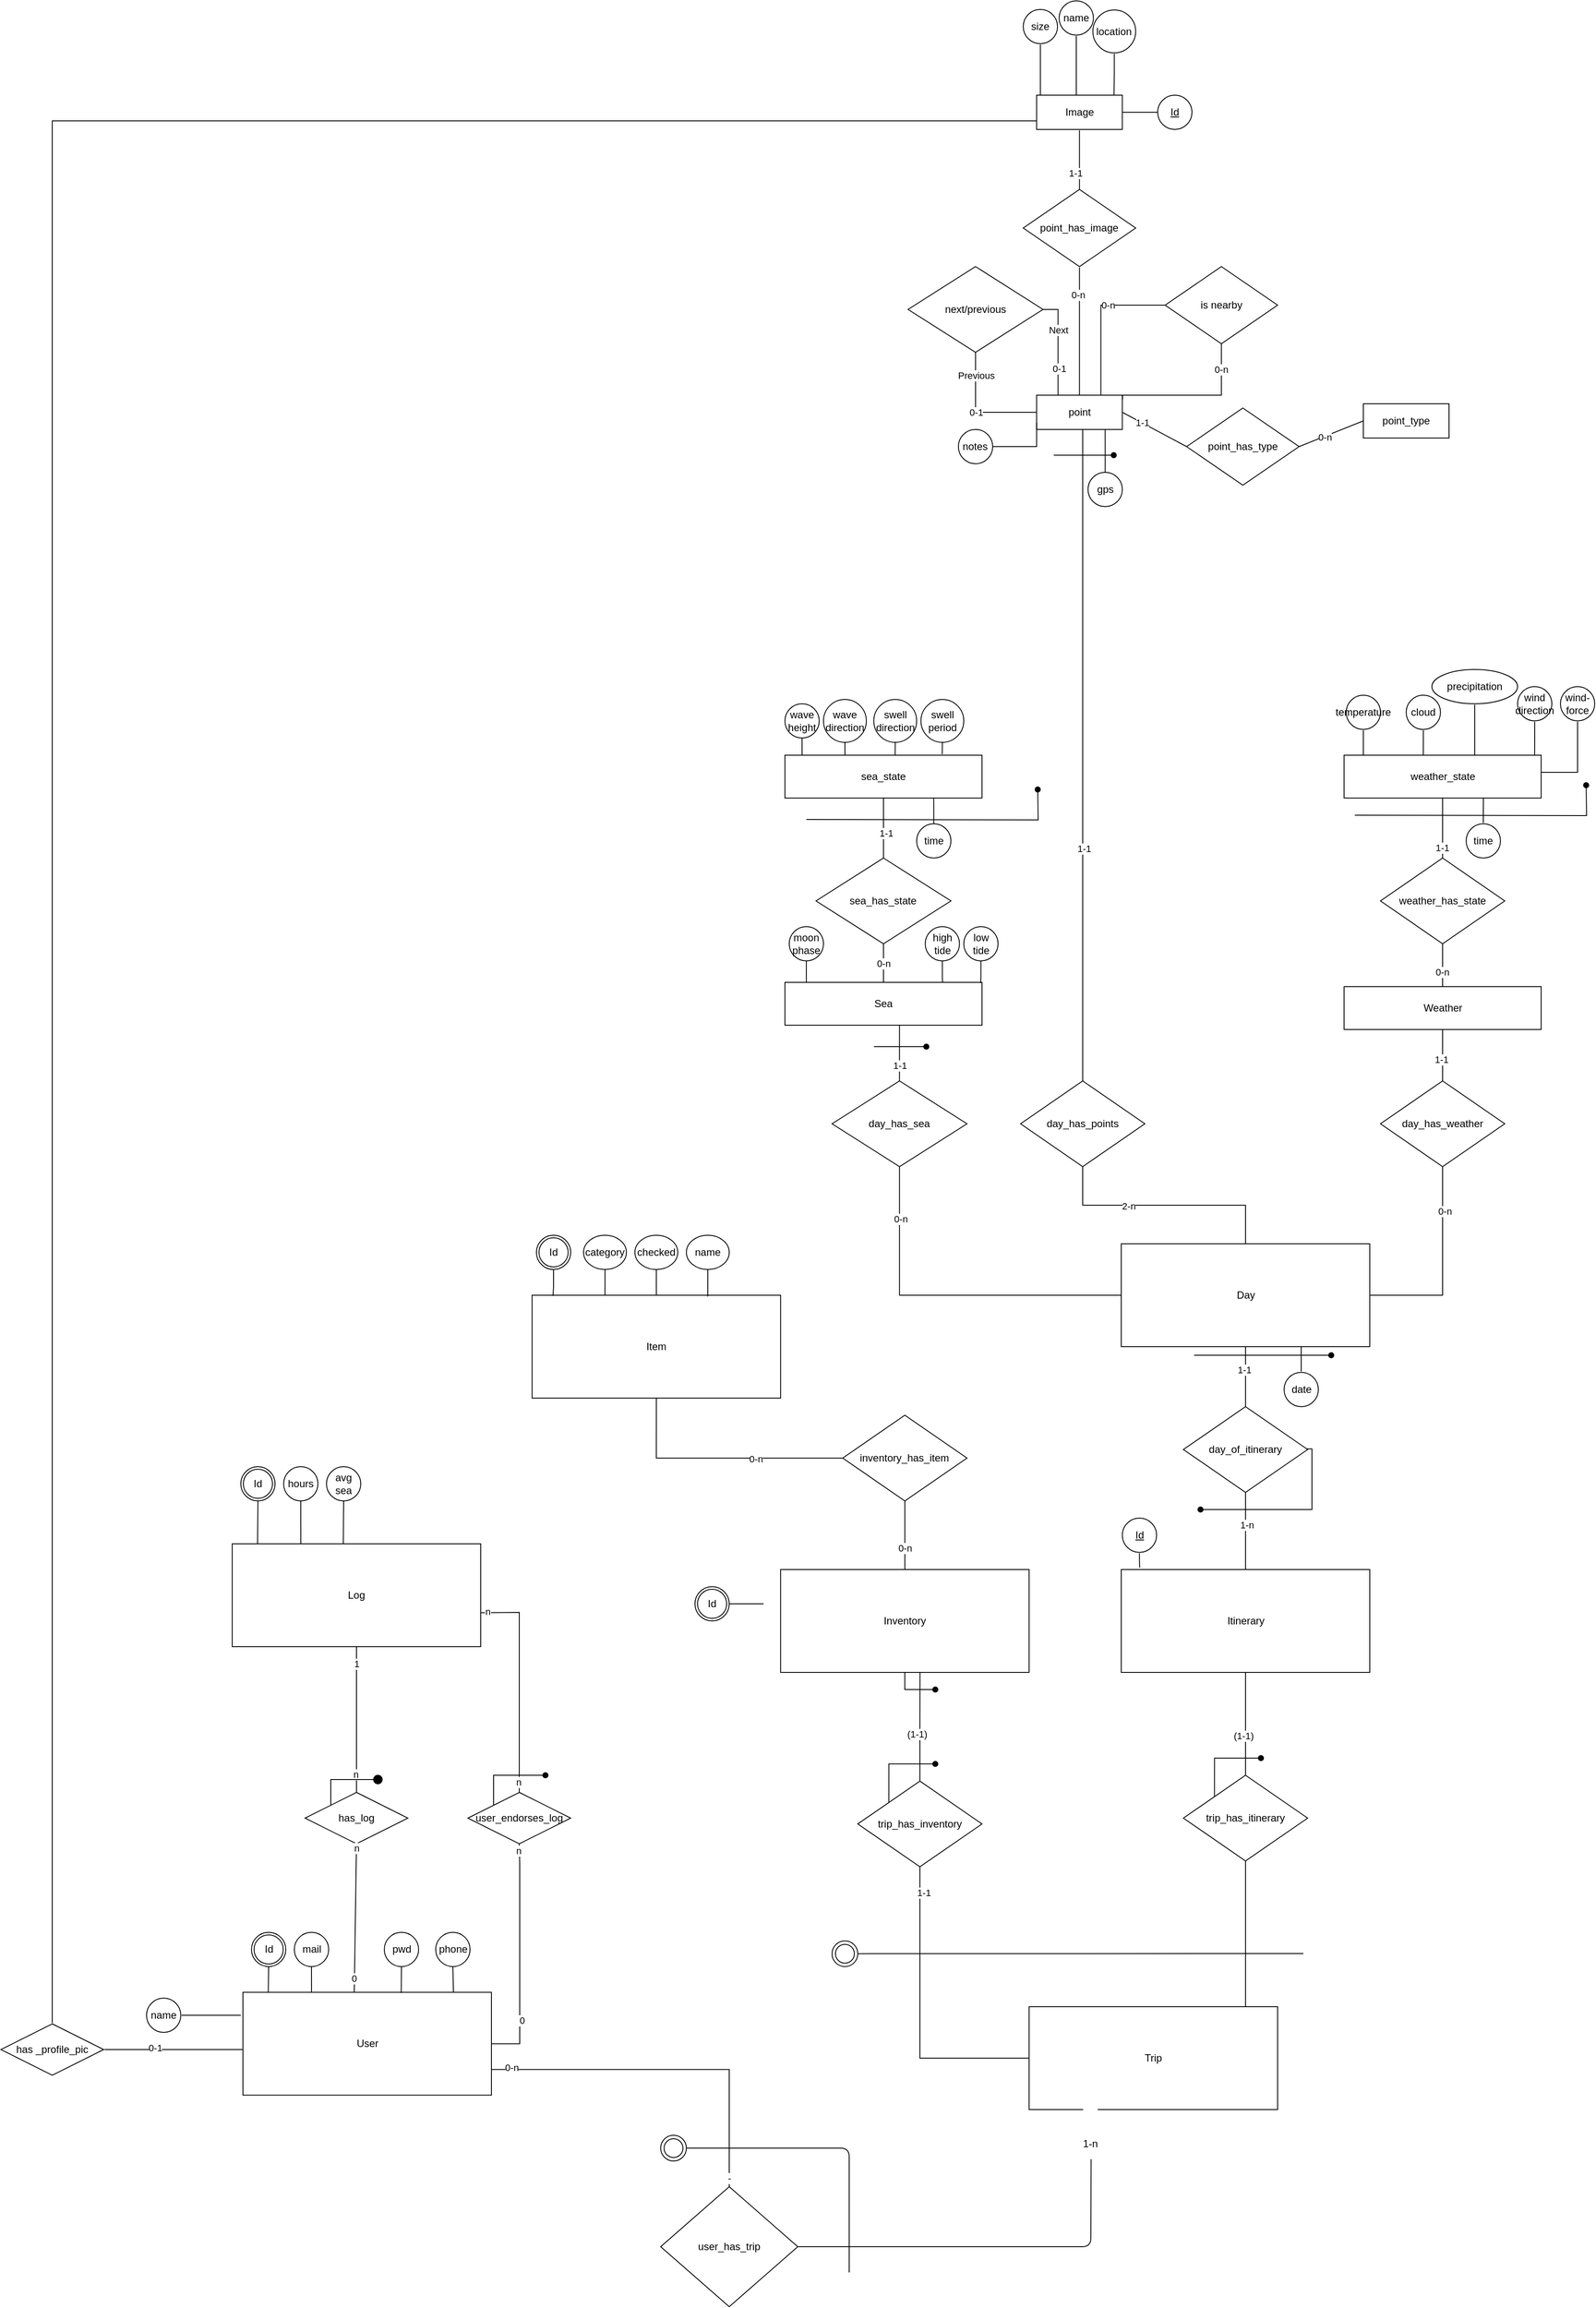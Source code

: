 <mxfile>
    <diagram id="4FCNb8YeMRKc-BQFER56" name="Page-1">
        <mxGraphModel dx="1917" dy="3840" grid="1" gridSize="10" guides="1" tooltips="1" connect="1" arrows="1" fold="1" page="1" pageScale="1" pageWidth="850" pageHeight="1100" math="0" shadow="0">
            <root>
                <mxCell id="0"/>
                <mxCell id="1" parent="0"/>
                <mxCell id="IPaBNMBHqaToawMMxi63-1" value="User" style="rounded=0;whiteSpace=wrap;html=1;" parent="1" vertex="1">
                    <mxGeometry x="42.5" y="-276.81" width="290" height="120" as="geometry"/>
                </mxCell>
                <mxCell id="IPaBNMBHqaToawMMxi63-6" value="Id" style="ellipse;shape=doubleEllipse;margin=3;whiteSpace=wrap;html=1;align=center;" parent="1" vertex="1">
                    <mxGeometry x="52.5" y="-346.81" width="40" height="40" as="geometry"/>
                </mxCell>
                <mxCell id="IPaBNMBHqaToawMMxi63-7" value="mail" style="ellipse;whiteSpace=wrap;html=1;align=center;" parent="1" vertex="1">
                    <mxGeometry x="102.5" y="-346.81" width="40" height="40" as="geometry"/>
                </mxCell>
                <mxCell id="IPaBNMBHqaToawMMxi63-8" value="phone" style="ellipse;whiteSpace=wrap;html=1;align=center;" parent="1" vertex="1">
                    <mxGeometry x="267.5" y="-346.81" width="40" height="40" as="geometry"/>
                </mxCell>
                <mxCell id="IPaBNMBHqaToawMMxi63-9" value="pwd" style="ellipse;whiteSpace=wrap;html=1;align=center;" parent="1" vertex="1">
                    <mxGeometry x="207.5" y="-346.81" width="40" height="40" as="geometry"/>
                </mxCell>
                <mxCell id="IPaBNMBHqaToawMMxi63-10" value="" style="endArrow=none;html=1;rounded=0;entryX=0.5;entryY=1;entryDx=0;entryDy=0;exitX=0.102;exitY=0.002;exitDx=0;exitDy=0;exitPerimeter=0;" parent="1" source="IPaBNMBHqaToawMMxi63-1" target="IPaBNMBHqaToawMMxi63-6" edge="1">
                    <mxGeometry relative="1" as="geometry">
                        <mxPoint x="22.5" y="-256.81" as="sourcePoint"/>
                        <mxPoint x="182.5" y="-256.81" as="targetPoint"/>
                    </mxGeometry>
                </mxCell>
                <mxCell id="IPaBNMBHqaToawMMxi63-11" value="" style="endArrow=none;html=1;rounded=0;entryX=0.5;entryY=1;entryDx=0;entryDy=0;exitX=0.276;exitY=0;exitDx=0;exitDy=0;exitPerimeter=0;" parent="1" source="IPaBNMBHqaToawMMxi63-1" target="IPaBNMBHqaToawMMxi63-7" edge="1">
                    <mxGeometry relative="1" as="geometry">
                        <mxPoint x="122.5" y="-296.81" as="sourcePoint"/>
                        <mxPoint x="122.71" y="-347.05" as="targetPoint"/>
                    </mxGeometry>
                </mxCell>
                <mxCell id="IPaBNMBHqaToawMMxi63-12" value="" style="endArrow=none;html=1;rounded=0;entryX=0.5;entryY=1;entryDx=0;entryDy=0;exitX=0.847;exitY=0;exitDx=0;exitDy=0;exitPerimeter=0;" parent="1" source="IPaBNMBHqaToawMMxi63-1" target="IPaBNMBHqaToawMMxi63-8" edge="1">
                    <mxGeometry relative="1" as="geometry">
                        <mxPoint x="172.46" y="-296.81" as="sourcePoint"/>
                        <mxPoint x="172.42" y="-346.81" as="targetPoint"/>
                    </mxGeometry>
                </mxCell>
                <mxCell id="IPaBNMBHqaToawMMxi63-14" value="" style="endArrow=none;html=1;rounded=0;entryX=0.5;entryY=1;entryDx=0;entryDy=0;exitX=0.637;exitY=0.007;exitDx=0;exitDy=0;exitPerimeter=0;" parent="1" source="IPaBNMBHqaToawMMxi63-1" target="IPaBNMBHqaToawMMxi63-9" edge="1">
                    <mxGeometry relative="1" as="geometry">
                        <mxPoint x="222.5" y="-296.81" as="sourcePoint"/>
                        <mxPoint x="222.69" y="-346.81" as="targetPoint"/>
                    </mxGeometry>
                </mxCell>
                <mxCell id="IPaBNMBHqaToawMMxi63-16" value="Log" style="rounded=0;whiteSpace=wrap;html=1;" parent="1" vertex="1">
                    <mxGeometry x="30" y="-800" width="290" height="120" as="geometry"/>
                </mxCell>
                <mxCell id="IPaBNMBHqaToawMMxi63-17" value="Id" style="ellipse;shape=doubleEllipse;margin=3;whiteSpace=wrap;html=1;align=center;" parent="1" vertex="1">
                    <mxGeometry x="40" y="-890" width="40" height="40" as="geometry"/>
                </mxCell>
                <mxCell id="IPaBNMBHqaToawMMxi63-18" value="hours" style="ellipse;whiteSpace=wrap;html=1;align=center;" parent="1" vertex="1">
                    <mxGeometry x="90" y="-890" width="40" height="40" as="geometry"/>
                </mxCell>
                <mxCell id="IPaBNMBHqaToawMMxi63-19" value="avg sea" style="ellipse;whiteSpace=wrap;html=1;align=center;" parent="1" vertex="1">
                    <mxGeometry x="140" y="-890" width="40" height="40" as="geometry"/>
                </mxCell>
                <mxCell id="IPaBNMBHqaToawMMxi63-21" value="" style="endArrow=none;html=1;rounded=0;entryX=0.5;entryY=1;entryDx=0;entryDy=0;exitX=0.102;exitY=0.002;exitDx=0;exitDy=0;exitPerimeter=0;" parent="1" source="IPaBNMBHqaToawMMxi63-16" target="IPaBNMBHqaToawMMxi63-17" edge="1">
                    <mxGeometry relative="1" as="geometry">
                        <mxPoint x="10" y="-760" as="sourcePoint"/>
                        <mxPoint x="170" y="-760" as="targetPoint"/>
                    </mxGeometry>
                </mxCell>
                <mxCell id="IPaBNMBHqaToawMMxi63-22" value="" style="endArrow=none;html=1;rounded=0;entryX=0.5;entryY=1;entryDx=0;entryDy=0;exitX=0.276;exitY=0;exitDx=0;exitDy=0;exitPerimeter=0;" parent="1" source="IPaBNMBHqaToawMMxi63-16" target="IPaBNMBHqaToawMMxi63-18" edge="1">
                    <mxGeometry relative="1" as="geometry">
                        <mxPoint x="110" y="-800" as="sourcePoint"/>
                        <mxPoint x="110.21" y="-850.24" as="targetPoint"/>
                    </mxGeometry>
                </mxCell>
                <mxCell id="IPaBNMBHqaToawMMxi63-23" value="" style="endArrow=none;html=1;rounded=0;entryX=0.5;entryY=1;entryDx=0;entryDy=0;exitX=0.447;exitY=0.004;exitDx=0;exitDy=0;exitPerimeter=0;" parent="1" source="IPaBNMBHqaToawMMxi63-16" target="IPaBNMBHqaToawMMxi63-19" edge="1">
                    <mxGeometry relative="1" as="geometry">
                        <mxPoint x="159.96" y="-800" as="sourcePoint"/>
                        <mxPoint x="159.92" y="-850" as="targetPoint"/>
                    </mxGeometry>
                </mxCell>
                <mxCell id="IPaBNMBHqaToawMMxi63-25" value="has_log" style="shape=rhombus;perimeter=rhombusPerimeter;whiteSpace=wrap;html=1;align=center;" parent="1" vertex="1">
                    <mxGeometry x="115" y="-510" width="120" height="60" as="geometry"/>
                </mxCell>
                <mxCell id="IPaBNMBHqaToawMMxi63-26" value="" style="endArrow=none;html=1;rounded=0;entryX=0.5;entryY=1;entryDx=0;entryDy=0;exitX=0.448;exitY=0;exitDx=0;exitDy=0;exitPerimeter=0;" parent="1" source="IPaBNMBHqaToawMMxi63-1" target="IPaBNMBHqaToawMMxi63-25" edge="1">
                    <mxGeometry relative="1" as="geometry">
                        <mxPoint x="217.5" y="-586.81" as="sourcePoint"/>
                        <mxPoint x="377.5" y="-586.81" as="targetPoint"/>
                    </mxGeometry>
                </mxCell>
                <mxCell id="IPaBNMBHqaToawMMxi63-62" value="n" style="edgeLabel;html=1;align=center;verticalAlign=middle;resizable=0;points=[];fontColor=#000000;" parent="IPaBNMBHqaToawMMxi63-26" vertex="1" connectable="0">
                    <mxGeometry x="0.94" relative="1" as="geometry">
                        <mxPoint as="offset"/>
                    </mxGeometry>
                </mxCell>
                <mxCell id="IPaBNMBHqaToawMMxi63-63" value="0" style="edgeLabel;html=1;align=center;verticalAlign=middle;resizable=0;points=[];fontColor=#000000;" parent="IPaBNMBHqaToawMMxi63-26" vertex="1" connectable="0">
                    <mxGeometry x="-0.81" y="1" relative="1" as="geometry">
                        <mxPoint as="offset"/>
                    </mxGeometry>
                </mxCell>
                <mxCell id="IPaBNMBHqaToawMMxi63-29" value="" style="endArrow=none;html=1;rounded=0;" parent="1" source="IPaBNMBHqaToawMMxi63-25" target="IPaBNMBHqaToawMMxi63-16" edge="1">
                    <mxGeometry relative="1" as="geometry">
                        <mxPoint x="190.0" y="-360" as="sourcePoint"/>
                        <mxPoint x="190.08" y="-670" as="targetPoint"/>
                    </mxGeometry>
                </mxCell>
                <mxCell id="IPaBNMBHqaToawMMxi63-60" value="1" style="edgeLabel;html=1;align=center;verticalAlign=middle;resizable=0;points=[];fontColor=#000000;" parent="IPaBNMBHqaToawMMxi63-29" vertex="1" connectable="0">
                    <mxGeometry x="0.762" relative="1" as="geometry">
                        <mxPoint as="offset"/>
                    </mxGeometry>
                </mxCell>
                <mxCell id="IPaBNMBHqaToawMMxi63-61" value="n" style="edgeLabel;html=1;align=center;verticalAlign=middle;resizable=0;points=[];fontColor=#000000;" parent="IPaBNMBHqaToawMMxi63-29" vertex="1" connectable="0">
                    <mxGeometry x="-0.749" y="1" relative="1" as="geometry">
                        <mxPoint as="offset"/>
                    </mxGeometry>
                </mxCell>
                <mxCell id="IPaBNMBHqaToawMMxi63-32" value="" style="ellipse;whiteSpace=wrap;html=1;align=center;fontStyle=4;fillColor=#000000;" parent="1" vertex="1">
                    <mxGeometry x="195" y="-530" width="10" height="10" as="geometry"/>
                </mxCell>
                <mxCell id="IPaBNMBHqaToawMMxi63-36" value="" style="endArrow=none;html=1;rounded=0;fontColor=#000000;entryX=0;entryY=0.5;entryDx=0;entryDy=0;exitX=0;exitY=0;exitDx=0;exitDy=0;" parent="1" source="IPaBNMBHqaToawMMxi63-25" target="IPaBNMBHqaToawMMxi63-32" edge="1">
                    <mxGeometry relative="1" as="geometry">
                        <mxPoint x="135" y="-550" as="sourcePoint"/>
                        <mxPoint x="295" y="-550" as="targetPoint"/>
                        <Array as="points">
                            <mxPoint x="145" y="-525"/>
                        </Array>
                    </mxGeometry>
                </mxCell>
                <mxCell id="IPaBNMBHqaToawMMxi63-69" style="edgeStyle=orthogonalEdgeStyle;rounded=0;orthogonalLoop=1;jettySize=auto;html=1;exitX=0;exitY=0;exitDx=0;exitDy=0;fontColor=#000000;endArrow=oval;endFill=1;" parent="1" source="IPaBNMBHqaToawMMxi63-37" edge="1">
                    <mxGeometry relative="1" as="geometry">
                        <mxPoint x="395" y="-530" as="targetPoint"/>
                    </mxGeometry>
                </mxCell>
                <mxCell id="IPaBNMBHqaToawMMxi63-37" value="user_endorses_log" style="shape=rhombus;perimeter=rhombusPerimeter;whiteSpace=wrap;html=1;align=center;" parent="1" vertex="1">
                    <mxGeometry x="305" y="-510" width="120" height="60" as="geometry"/>
                </mxCell>
                <mxCell id="IPaBNMBHqaToawMMxi63-38" value="" style="endArrow=none;html=1;rounded=0;entryX=1.001;entryY=0.67;entryDx=0;entryDy=0;entryPerimeter=0;exitX=0.5;exitY=0;exitDx=0;exitDy=0;" parent="1" source="IPaBNMBHqaToawMMxi63-37" target="IPaBNMBHqaToawMMxi63-16" edge="1">
                    <mxGeometry relative="1" as="geometry">
                        <mxPoint x="185" y="-500" as="sourcePoint"/>
                        <mxPoint x="185" y="-670" as="targetPoint"/>
                        <Array as="points">
                            <mxPoint x="365" y="-720"/>
                        </Array>
                    </mxGeometry>
                </mxCell>
                <mxCell id="IPaBNMBHqaToawMMxi63-58" value="n" style="edgeLabel;html=1;align=center;verticalAlign=middle;resizable=0;points=[];fontColor=#000000;" parent="IPaBNMBHqaToawMMxi63-38" vertex="1" connectable="0">
                    <mxGeometry x="-0.907" y="1" relative="1" as="geometry">
                        <mxPoint as="offset"/>
                    </mxGeometry>
                </mxCell>
                <mxCell id="IPaBNMBHqaToawMMxi63-59" value="n" style="edgeLabel;html=1;align=center;verticalAlign=middle;resizable=0;points=[];fontColor=#000000;" parent="IPaBNMBHqaToawMMxi63-38" vertex="1" connectable="0">
                    <mxGeometry x="0.944" y="-2" relative="1" as="geometry">
                        <mxPoint as="offset"/>
                    </mxGeometry>
                </mxCell>
                <mxCell id="IPaBNMBHqaToawMMxi63-41" value="" style="endArrow=none;html=1;rounded=0;entryX=0.5;entryY=1;entryDx=0;entryDy=0;exitX=1;exitY=0.5;exitDx=0;exitDy=0;" parent="1" source="IPaBNMBHqaToawMMxi63-1" target="IPaBNMBHqaToawMMxi63-37" edge="1">
                    <mxGeometry relative="1" as="geometry">
                        <mxPoint x="392.21" y="-356.81" as="sourcePoint"/>
                        <mxPoint x="347.5" y="-566.41" as="targetPoint"/>
                        <Array as="points">
                            <mxPoint x="365.5" y="-216.81"/>
                            <mxPoint x="365.5" y="-426.81"/>
                        </Array>
                    </mxGeometry>
                </mxCell>
                <mxCell id="IPaBNMBHqaToawMMxi63-49" value="" style="resizable=0;html=1;align=right;verticalAlign=bottom;" parent="IPaBNMBHqaToawMMxi63-41" connectable="0" vertex="1">
                    <mxGeometry x="1" relative="1" as="geometry">
                        <mxPoint x="-10" y="360" as="offset"/>
                    </mxGeometry>
                </mxCell>
                <mxCell id="IPaBNMBHqaToawMMxi63-57" value="n" style="edgeLabel;html=1;align=center;verticalAlign=middle;resizable=0;points=[];fontColor=#000000;" parent="IPaBNMBHqaToawMMxi63-41" vertex="1" connectable="0">
                    <mxGeometry x="0.938" y="1" relative="1" as="geometry">
                        <mxPoint as="offset"/>
                    </mxGeometry>
                </mxCell>
                <mxCell id="IPaBNMBHqaToawMMxi63-64" value="0" style="edgeLabel;html=1;align=center;verticalAlign=middle;resizable=0;points=[];fontColor=#000000;" parent="IPaBNMBHqaToawMMxi63-41" vertex="1" connectable="0">
                    <mxGeometry x="-0.551" y="-2" relative="1" as="geometry">
                        <mxPoint as="offset"/>
                    </mxGeometry>
                </mxCell>
                <mxCell id="IPaBNMBHqaToawMMxi63-67" value="Trip" style="rounded=0;whiteSpace=wrap;html=1;" parent="1" vertex="1">
                    <mxGeometry x="959.94" y="-260" width="290" height="120" as="geometry"/>
                </mxCell>
                <mxCell id="CpeaB846haHFIQsKbPVB-20" style="edgeStyle=orthogonalEdgeStyle;rounded=0;orthogonalLoop=1;jettySize=auto;html=1;endArrow=oval;endFill=1;" parent="1" source="IPaBNMBHqaToawMMxi63-76" edge="1">
                    <mxGeometry relative="1" as="geometry">
                        <mxPoint x="850" y="-630" as="targetPoint"/>
                    </mxGeometry>
                </mxCell>
                <mxCell id="IPaBNMBHqaToawMMxi63-76" value="Inventory" style="rounded=0;whiteSpace=wrap;html=1;" parent="1" vertex="1">
                    <mxGeometry x="669.94" y="-770" width="290" height="120" as="geometry"/>
                </mxCell>
                <mxCell id="IPaBNMBHqaToawMMxi63-78" value="Itinerary" style="rounded=0;whiteSpace=wrap;html=1;" parent="1" vertex="1">
                    <mxGeometry x="1067.5" y="-770" width="290" height="120" as="geometry"/>
                </mxCell>
                <mxCell id="IPaBNMBHqaToawMMxi63-84" style="edgeStyle=orthogonalEdgeStyle;rounded=0;orthogonalLoop=1;jettySize=auto;html=1;entryX=0;entryY=0.5;entryDx=0;entryDy=0;fontColor=#000000;endArrow=none;endFill=0;exitX=0.5;exitY=1;exitDx=0;exitDy=0;" parent="1" source="IPaBNMBHqaToawMMxi63-79" target="IPaBNMBHqaToawMMxi63-67" edge="1">
                    <mxGeometry relative="1" as="geometry"/>
                </mxCell>
                <mxCell id="IPaBNMBHqaToawMMxi63-120" value="1-1" style="edgeLabel;html=1;align=center;verticalAlign=middle;resizable=0;points=[];fontColor=#000000;" parent="IPaBNMBHqaToawMMxi63-84" vertex="1" connectable="0">
                    <mxGeometry x="-0.828" y="4" relative="1" as="geometry">
                        <mxPoint as="offset"/>
                    </mxGeometry>
                </mxCell>
                <mxCell id="IPaBNMBHqaToawMMxi63-85" style="edgeStyle=orthogonalEdgeStyle;rounded=0;orthogonalLoop=1;jettySize=auto;html=1;entryX=0.561;entryY=1;entryDx=0;entryDy=0;entryPerimeter=0;fontColor=#000000;endArrow=none;endFill=0;" parent="1" source="IPaBNMBHqaToawMMxi63-79" target="IPaBNMBHqaToawMMxi63-76" edge="1">
                    <mxGeometry relative="1" as="geometry"/>
                </mxCell>
                <mxCell id="IPaBNMBHqaToawMMxi63-121" value="(1-1)" style="edgeLabel;html=1;align=center;verticalAlign=middle;resizable=0;points=[];fontColor=#000000;" parent="IPaBNMBHqaToawMMxi63-85" vertex="1" connectable="0">
                    <mxGeometry x="-0.122" y="4" relative="1" as="geometry">
                        <mxPoint as="offset"/>
                    </mxGeometry>
                </mxCell>
                <mxCell id="IPaBNMBHqaToawMMxi63-191" style="edgeStyle=orthogonalEdgeStyle;rounded=0;orthogonalLoop=1;jettySize=auto;html=1;exitX=0;exitY=0;exitDx=0;exitDy=0;fontColor=#000000;endArrow=oval;endFill=1;" parent="1" source="IPaBNMBHqaToawMMxi63-79" edge="1">
                    <mxGeometry relative="1" as="geometry">
                        <mxPoint x="850" y="-543" as="targetPoint"/>
                    </mxGeometry>
                </mxCell>
                <mxCell id="IPaBNMBHqaToawMMxi63-79" value="trip_has_inventory" style="shape=rhombus;perimeter=rhombusPerimeter;whiteSpace=wrap;html=1;align=center;" parent="1" vertex="1">
                    <mxGeometry x="760" y="-523.19" width="145" height="100" as="geometry"/>
                </mxCell>
                <mxCell id="IPaBNMBHqaToawMMxi63-82" style="edgeStyle=orthogonalEdgeStyle;rounded=0;orthogonalLoop=1;jettySize=auto;html=1;fontColor=#000000;endArrow=none;endFill=0;" parent="1" source="IPaBNMBHqaToawMMxi63-81" target="IPaBNMBHqaToawMMxi63-78" edge="1">
                    <mxGeometry relative="1" as="geometry"/>
                </mxCell>
                <mxCell id="IPaBNMBHqaToawMMxi63-122" value="(1-1)" style="edgeLabel;html=1;align=center;verticalAlign=middle;resizable=0;points=[];fontColor=#000000;" parent="IPaBNMBHqaToawMMxi63-82" vertex="1" connectable="0">
                    <mxGeometry x="-0.234" y="3" relative="1" as="geometry">
                        <mxPoint as="offset"/>
                    </mxGeometry>
                </mxCell>
                <mxCell id="IPaBNMBHqaToawMMxi63-83" style="edgeStyle=orthogonalEdgeStyle;rounded=0;orthogonalLoop=1;jettySize=auto;html=1;entryX=0.871;entryY=0;entryDx=0;entryDy=0;entryPerimeter=0;fontColor=#000000;endArrow=none;endFill=0;" parent="1" source="IPaBNMBHqaToawMMxi63-81" target="IPaBNMBHqaToawMMxi63-67" edge="1">
                    <mxGeometry relative="1" as="geometry"/>
                </mxCell>
                <mxCell id="IPaBNMBHqaToawMMxi63-192" style="edgeStyle=orthogonalEdgeStyle;rounded=0;orthogonalLoop=1;jettySize=auto;html=1;exitX=0;exitY=0;exitDx=0;exitDy=0;fontColor=#000000;endArrow=oval;endFill=1;" parent="1" source="IPaBNMBHqaToawMMxi63-81" edge="1">
                    <mxGeometry relative="1" as="geometry">
                        <mxPoint x="1230" y="-550" as="targetPoint"/>
                    </mxGeometry>
                </mxCell>
                <mxCell id="IPaBNMBHqaToawMMxi63-81" value="trip_has_itinerary" style="shape=rhombus;perimeter=rhombusPerimeter;whiteSpace=wrap;html=1;align=center;" parent="1" vertex="1">
                    <mxGeometry x="1140" y="-530" width="145" height="100" as="geometry"/>
                </mxCell>
                <mxCell id="IPaBNMBHqaToawMMxi63-96" style="edgeStyle=orthogonalEdgeStyle;rounded=0;orthogonalLoop=1;jettySize=auto;html=1;fontColor=#000000;endArrow=none;endFill=0;entryX=1;entryY=0.75;entryDx=0;entryDy=0;exitX=0.5;exitY=0;exitDx=0;exitDy=0;" parent="1" source="IPaBNMBHqaToawMMxi63-93" target="IPaBNMBHqaToawMMxi63-1" edge="1">
                    <mxGeometry relative="1" as="geometry">
                        <mxPoint x="980" y="772.317" as="targetPoint"/>
                        <Array as="points">
                            <mxPoint x="610" y="-187"/>
                        </Array>
                    </mxGeometry>
                </mxCell>
                <mxCell id="IPaBNMBHqaToawMMxi63-104" value="0-n" style="edgeLabel;html=1;align=center;verticalAlign=middle;resizable=0;points=[];fontColor=#000000;" parent="IPaBNMBHqaToawMMxi63-96" vertex="1" connectable="0">
                    <mxGeometry x="0.887" y="-1" relative="1" as="geometry">
                        <mxPoint y="-1" as="offset"/>
                    </mxGeometry>
                </mxCell>
                <mxCell id="IPaBNMBHqaToawMMxi63-114" value="-" style="edgeLabel;html=1;align=center;verticalAlign=middle;resizable=0;points=[];fontColor=#000000;" parent="IPaBNMBHqaToawMMxi63-96" vertex="1" connectable="0">
                    <mxGeometry x="-0.949" relative="1" as="geometry">
                        <mxPoint as="offset"/>
                    </mxGeometry>
                </mxCell>
                <mxCell id="IPaBNMBHqaToawMMxi63-93" value="user_has_trip" style="shape=rhombus;perimeter=rhombusPerimeter;whiteSpace=wrap;html=1;align=center;" parent="1" vertex="1">
                    <mxGeometry x="530" y="-50" width="160" height="140" as="geometry"/>
                </mxCell>
                <mxCell id="IPaBNMBHqaToawMMxi63-134" style="edgeStyle=orthogonalEdgeStyle;rounded=0;orthogonalLoop=1;jettySize=auto;html=1;fontColor=#000000;endArrow=none;endFill=0;" parent="1" source="IPaBNMBHqaToawMMxi63-133" target="IPaBNMBHqaToawMMxi63-78" edge="1">
                    <mxGeometry relative="1" as="geometry"/>
                </mxCell>
                <mxCell id="IPaBNMBHqaToawMMxi63-136" value="1-n" style="edgeLabel;html=1;align=center;verticalAlign=middle;resizable=0;points=[];fontColor=#000000;" parent="IPaBNMBHqaToawMMxi63-134" vertex="1" connectable="0">
                    <mxGeometry x="-0.172" y="1" relative="1" as="geometry">
                        <mxPoint as="offset"/>
                    </mxGeometry>
                </mxCell>
                <mxCell id="IPaBNMBHqaToawMMxi63-140" style="edgeStyle=orthogonalEdgeStyle;rounded=0;orthogonalLoop=1;jettySize=auto;html=1;fontColor=#000000;endArrow=oval;endFill=1;exitX=0.98;exitY=0.493;exitDx=0;exitDy=0;exitPerimeter=0;" parent="1" source="IPaBNMBHqaToawMMxi63-133" edge="1">
                    <mxGeometry relative="1" as="geometry">
                        <mxPoint x="1160" y="-840" as="targetPoint"/>
                        <Array as="points">
                            <mxPoint x="1290" y="-911"/>
                            <mxPoint x="1290" y="-840"/>
                        </Array>
                    </mxGeometry>
                </mxCell>
                <mxCell id="IPaBNMBHqaToawMMxi63-133" value="day_of_itinerary" style="shape=rhombus;perimeter=rhombusPerimeter;whiteSpace=wrap;html=1;align=center;" parent="1" vertex="1">
                    <mxGeometry x="1140" y="-960" width="145" height="100" as="geometry"/>
                </mxCell>
                <mxCell id="IPaBNMBHqaToawMMxi63-138" style="edgeStyle=orthogonalEdgeStyle;rounded=0;orthogonalLoop=1;jettySize=auto;html=1;entryX=0.5;entryY=0;entryDx=0;entryDy=0;fontColor=#000000;endArrow=none;endFill=0;" parent="1" source="IPaBNMBHqaToawMMxi63-137" target="IPaBNMBHqaToawMMxi63-133" edge="1">
                    <mxGeometry relative="1" as="geometry"/>
                </mxCell>
                <mxCell id="IPaBNMBHqaToawMMxi63-139" value="1-1" style="edgeLabel;html=1;align=center;verticalAlign=middle;resizable=0;points=[];fontColor=#000000;" parent="IPaBNMBHqaToawMMxi63-138" vertex="1" connectable="0">
                    <mxGeometry x="-0.237" y="-2" relative="1" as="geometry">
                        <mxPoint as="offset"/>
                    </mxGeometry>
                </mxCell>
                <mxCell id="IPaBNMBHqaToawMMxi63-137" value="Day" style="rounded=0;whiteSpace=wrap;html=1;" parent="1" vertex="1">
                    <mxGeometry x="1067.5" y="-1150" width="290" height="120" as="geometry"/>
                </mxCell>
                <mxCell id="IPaBNMBHqaToawMMxi63-145" style="edgeStyle=orthogonalEdgeStyle;rounded=0;orthogonalLoop=1;jettySize=auto;html=1;fontColor=#000000;endArrow=none;endFill=0;" parent="1" source="IPaBNMBHqaToawMMxi63-141" target="IPaBNMBHqaToawMMxi63-137" edge="1">
                    <mxGeometry relative="1" as="geometry">
                        <Array as="points">
                            <mxPoint x="1443" y="-1090"/>
                        </Array>
                    </mxGeometry>
                </mxCell>
                <mxCell id="CpeaB846haHFIQsKbPVB-128" value="0-n" style="edgeLabel;html=1;align=center;verticalAlign=middle;resizable=0;points=[];" parent="IPaBNMBHqaToawMMxi63-145" vertex="1" connectable="0">
                    <mxGeometry x="-0.562" y="2" relative="1" as="geometry">
                        <mxPoint as="offset"/>
                    </mxGeometry>
                </mxCell>
                <mxCell id="IPaBNMBHqaToawMMxi63-195" style="edgeStyle=orthogonalEdgeStyle;rounded=0;orthogonalLoop=1;jettySize=auto;html=1;fontColor=#000000;endArrow=none;endFill=0;" parent="1" source="IPaBNMBHqaToawMMxi63-141" target="IPaBNMBHqaToawMMxi63-162" edge="1">
                    <mxGeometry relative="1" as="geometry"/>
                </mxCell>
                <mxCell id="CpeaB846haHFIQsKbPVB-129" value="1-1" style="edgeLabel;html=1;align=center;verticalAlign=middle;resizable=0;points=[];" parent="IPaBNMBHqaToawMMxi63-195" vertex="1" connectable="0">
                    <mxGeometry x="-0.169" y="2" relative="1" as="geometry">
                        <mxPoint as="offset"/>
                    </mxGeometry>
                </mxCell>
                <mxCell id="IPaBNMBHqaToawMMxi63-141" value="day_has_weather" style="shape=rhombus;perimeter=rhombusPerimeter;whiteSpace=wrap;html=1;align=center;" parent="1" vertex="1">
                    <mxGeometry x="1370" y="-1340" width="145" height="100" as="geometry"/>
                </mxCell>
                <mxCell id="IPaBNMBHqaToawMMxi63-148" style="edgeStyle=orthogonalEdgeStyle;rounded=0;orthogonalLoop=1;jettySize=auto;html=1;entryX=0;entryY=0.5;entryDx=0;entryDy=0;fontColor=#000000;endArrow=none;endFill=0;" parent="1" source="IPaBNMBHqaToawMMxi63-143" target="IPaBNMBHqaToawMMxi63-137" edge="1">
                    <mxGeometry relative="1" as="geometry">
                        <Array as="points">
                            <mxPoint x="809" y="-1090"/>
                        </Array>
                    </mxGeometry>
                </mxCell>
                <mxCell id="CpeaB846haHFIQsKbPVB-52" value="0-n" style="edgeLabel;html=1;align=center;verticalAlign=middle;resizable=0;points=[];" parent="IPaBNMBHqaToawMMxi63-148" vertex="1" connectable="0">
                    <mxGeometry x="-0.705" y="1" relative="1" as="geometry">
                        <mxPoint as="offset"/>
                    </mxGeometry>
                </mxCell>
                <mxCell id="IPaBNMBHqaToawMMxi63-186" style="edgeStyle=orthogonalEdgeStyle;rounded=0;orthogonalLoop=1;jettySize=auto;html=1;entryX=0.55;entryY=1;entryDx=0;entryDy=0;fontColor=#000000;endArrow=none;endFill=0;entryPerimeter=0;" parent="1" edge="1">
                    <mxGeometry relative="1" as="geometry">
                        <mxPoint x="801.5" y="-1405" as="targetPoint"/>
                        <Array as="points">
                            <mxPoint x="809" y="-1405"/>
                        </Array>
                        <mxPoint x="808.686" y="-1339.978" as="sourcePoint"/>
                    </mxGeometry>
                </mxCell>
                <mxCell id="CpeaB846haHFIQsKbPVB-50" value="1-1" style="edgeLabel;html=1;align=center;verticalAlign=middle;resizable=0;points=[];" parent="IPaBNMBHqaToawMMxi63-186" vertex="1" connectable="0">
                    <mxGeometry x="-0.491" relative="1" as="geometry">
                        <mxPoint as="offset"/>
                    </mxGeometry>
                </mxCell>
                <mxCell id="IPaBNMBHqaToawMMxi63-143" value="day_has_sea" style="shape=rhombus;perimeter=rhombusPerimeter;whiteSpace=wrap;html=1;align=center;" parent="1" vertex="1">
                    <mxGeometry x="730" y="-1340" width="157.44" height="100" as="geometry"/>
                </mxCell>
                <mxCell id="IPaBNMBHqaToawMMxi63-147" style="edgeStyle=orthogonalEdgeStyle;rounded=0;orthogonalLoop=1;jettySize=auto;html=1;fontColor=#000000;endArrow=none;endFill=0;" parent="1" source="IPaBNMBHqaToawMMxi63-144" target="IPaBNMBHqaToawMMxi63-137" edge="1">
                    <mxGeometry relative="1" as="geometry"/>
                </mxCell>
                <mxCell id="CpeaB846haHFIQsKbPVB-53" value="2-n" style="edgeLabel;html=1;align=center;verticalAlign=middle;resizable=0;points=[];" parent="IPaBNMBHqaToawMMxi63-147" vertex="1" connectable="0">
                    <mxGeometry x="-0.296" y="-1" relative="1" as="geometry">
                        <mxPoint as="offset"/>
                    </mxGeometry>
                </mxCell>
                <mxCell id="IPaBNMBHqaToawMMxi63-188" style="edgeStyle=orthogonalEdgeStyle;rounded=0;orthogonalLoop=1;jettySize=auto;html=1;entryX=0.538;entryY=1;entryDx=0;entryDy=0;entryPerimeter=0;fontColor=#000000;endArrow=none;endFill=0;" parent="1" source="IPaBNMBHqaToawMMxi63-144" target="IPaBNMBHqaToawMMxi63-156" edge="1">
                    <mxGeometry relative="1" as="geometry"/>
                </mxCell>
                <mxCell id="CpeaB846haHFIQsKbPVB-54" value="1-1" style="edgeLabel;html=1;align=center;verticalAlign=middle;resizable=0;points=[];" parent="IPaBNMBHqaToawMMxi63-188" vertex="1" connectable="0">
                    <mxGeometry x="-0.285" y="-1" relative="1" as="geometry">
                        <mxPoint as="offset"/>
                    </mxGeometry>
                </mxCell>
                <mxCell id="IPaBNMBHqaToawMMxi63-144" value="day_has_points" style="shape=rhombus;perimeter=rhombusPerimeter;whiteSpace=wrap;html=1;align=center;" parent="1" vertex="1">
                    <mxGeometry x="950" y="-1340" width="145" height="100" as="geometry"/>
                </mxCell>
                <mxCell id="IPaBNMBHqaToawMMxi63-156" value="point" style="rounded=0;whiteSpace=wrap;html=1;" parent="1" vertex="1">
                    <mxGeometry x="968.72" y="-2140" width="100" height="40" as="geometry"/>
                </mxCell>
                <mxCell id="IPaBNMBHqaToawMMxi63-198" style="edgeStyle=orthogonalEdgeStyle;rounded=0;orthogonalLoop=1;jettySize=auto;html=1;entryX=0.5;entryY=1;entryDx=0;entryDy=0;fontColor=#000000;endArrow=none;endFill=0;" parent="1" source="IPaBNMBHqaToawMMxi63-162" target="IPaBNMBHqaToawMMxi63-197" edge="1">
                    <mxGeometry relative="1" as="geometry">
                        <Array as="points">
                            <mxPoint x="1443" y="-1450"/>
                            <mxPoint x="1443" y="-1450"/>
                        </Array>
                    </mxGeometry>
                </mxCell>
                <mxCell id="CpeaB846haHFIQsKbPVB-130" value="0-n" style="edgeLabel;html=1;align=center;verticalAlign=middle;resizable=0;points=[];" parent="IPaBNMBHqaToawMMxi63-198" vertex="1" connectable="0">
                    <mxGeometry x="-0.295" y="1" relative="1" as="geometry">
                        <mxPoint as="offset"/>
                    </mxGeometry>
                </mxCell>
                <mxCell id="IPaBNMBHqaToawMMxi63-162" value="Weather" style="rounded=0;whiteSpace=wrap;html=1;" parent="1" vertex="1">
                    <mxGeometry x="1327.5" y="-1450" width="230" height="50" as="geometry"/>
                </mxCell>
                <mxCell id="IPaBNMBHqaToawMMxi63-199" value="0-n" style="edgeStyle=orthogonalEdgeStyle;rounded=0;orthogonalLoop=1;jettySize=auto;html=1;entryX=0.5;entryY=1;entryDx=0;entryDy=0;fontColor=#000000;endArrow=none;endFill=0;" parent="1" source="IPaBNMBHqaToawMMxi63-163" target="IPaBNMBHqaToawMMxi63-196" edge="1">
                    <mxGeometry relative="1" as="geometry"/>
                </mxCell>
                <mxCell id="IPaBNMBHqaToawMMxi63-163" value="Sea" style="rounded=0;whiteSpace=wrap;html=1;" parent="1" vertex="1">
                    <mxGeometry x="675" y="-1455" width="230" height="50" as="geometry"/>
                </mxCell>
                <mxCell id="IPaBNMBHqaToawMMxi63-203" style="edgeStyle=orthogonalEdgeStyle;rounded=0;orthogonalLoop=1;jettySize=auto;html=1;fontColor=#000000;endArrow=none;endFill=0;" parent="1" source="IPaBNMBHqaToawMMxi63-196" target="IPaBNMBHqaToawMMxi63-200" edge="1">
                    <mxGeometry relative="1" as="geometry"/>
                </mxCell>
                <mxCell id="CpeaB846haHFIQsKbPVB-31" value="1-1" style="edgeLabel;html=1;align=center;verticalAlign=middle;resizable=0;points=[];" parent="IPaBNMBHqaToawMMxi63-203" vertex="1" connectable="0">
                    <mxGeometry x="-0.175" y="-3" relative="1" as="geometry">
                        <mxPoint as="offset"/>
                    </mxGeometry>
                </mxCell>
                <mxCell id="IPaBNMBHqaToawMMxi63-196" value="sea_has_state" style="shape=rhombus;perimeter=rhombusPerimeter;whiteSpace=wrap;html=1;align=center;" parent="1" vertex="1">
                    <mxGeometry x="711.28" y="-1600" width="157.44" height="100" as="geometry"/>
                </mxCell>
                <mxCell id="IPaBNMBHqaToawMMxi63-202" style="edgeStyle=orthogonalEdgeStyle;rounded=0;orthogonalLoop=1;jettySize=auto;html=1;entryX=0.5;entryY=1;entryDx=0;entryDy=0;fontColor=#000000;endArrow=none;endFill=0;" parent="1" source="IPaBNMBHqaToawMMxi63-197" target="IPaBNMBHqaToawMMxi63-201" edge="1">
                    <mxGeometry relative="1" as="geometry"/>
                </mxCell>
                <mxCell id="CpeaB846haHFIQsKbPVB-131" value="1-1" style="edgeLabel;html=1;align=center;verticalAlign=middle;resizable=0;points=[];" parent="IPaBNMBHqaToawMMxi63-202" vertex="1" connectable="0">
                    <mxGeometry x="-0.636" y="1" relative="1" as="geometry">
                        <mxPoint as="offset"/>
                    </mxGeometry>
                </mxCell>
                <mxCell id="IPaBNMBHqaToawMMxi63-197" value="weather_has_state" style="shape=rhombus;perimeter=rhombusPerimeter;whiteSpace=wrap;html=1;align=center;" parent="1" vertex="1">
                    <mxGeometry x="1370" y="-1600" width="145" height="100" as="geometry"/>
                </mxCell>
                <mxCell id="IPaBNMBHqaToawMMxi63-204" style="edgeStyle=orthogonalEdgeStyle;rounded=0;orthogonalLoop=1;jettySize=auto;html=1;fontColor=#000000;endArrow=oval;endFill=1;" parent="1" edge="1">
                    <mxGeometry relative="1" as="geometry">
                        <mxPoint x="970" y="-1680" as="targetPoint"/>
                        <mxPoint x="700" y="-1645" as="sourcePoint"/>
                    </mxGeometry>
                </mxCell>
                <mxCell id="IPaBNMBHqaToawMMxi63-200" value="sea_state" style="rounded=0;whiteSpace=wrap;html=1;" parent="1" vertex="1">
                    <mxGeometry x="675" y="-1720" width="230" height="50" as="geometry"/>
                </mxCell>
                <mxCell id="IPaBNMBHqaToawMMxi63-201" value="weather_state" style="rounded=0;whiteSpace=wrap;html=1;" parent="1" vertex="1">
                    <mxGeometry x="1327.5" y="-1720" width="230" height="50" as="geometry"/>
                </mxCell>
                <mxCell id="IPaBNMBHqaToawMMxi63-205" style="edgeStyle=orthogonalEdgeStyle;rounded=0;orthogonalLoop=1;jettySize=auto;html=1;fontColor=#000000;endArrow=oval;endFill=1;" parent="1" edge="1">
                    <mxGeometry relative="1" as="geometry">
                        <mxPoint x="1610" y="-1685" as="targetPoint"/>
                        <mxPoint x="1340" y="-1650" as="sourcePoint"/>
                    </mxGeometry>
                </mxCell>
                <mxCell id="CpeaB846haHFIQsKbPVB-5" style="edgeStyle=orthogonalEdgeStyle;rounded=0;orthogonalLoop=1;jettySize=auto;html=1;endArrow=none;endFill=0;" parent="1" source="CpeaB846haHFIQsKbPVB-4" target="IPaBNMBHqaToawMMxi63-76" edge="1">
                    <mxGeometry relative="1" as="geometry"/>
                </mxCell>
                <mxCell id="CpeaB846haHFIQsKbPVB-8" value="0-n" style="edgeLabel;html=1;align=center;verticalAlign=middle;resizable=0;points=[];" parent="CpeaB846haHFIQsKbPVB-5" vertex="1" connectable="0">
                    <mxGeometry x="0.375" relative="1" as="geometry">
                        <mxPoint as="offset"/>
                    </mxGeometry>
                </mxCell>
                <mxCell id="CpeaB846haHFIQsKbPVB-4" value="inventory_has_item" style="shape=rhombus;perimeter=rhombusPerimeter;whiteSpace=wrap;html=1;align=center;" parent="1" vertex="1">
                    <mxGeometry x="742.44" y="-950" width="145" height="100" as="geometry"/>
                </mxCell>
                <mxCell id="CpeaB846haHFIQsKbPVB-7" style="edgeStyle=orthogonalEdgeStyle;rounded=0;orthogonalLoop=1;jettySize=auto;html=1;entryX=0;entryY=0.5;entryDx=0;entryDy=0;endArrow=none;endFill=0;exitX=0.5;exitY=1;exitDx=0;exitDy=0;" parent="1" source="CpeaB846haHFIQsKbPVB-6" target="CpeaB846haHFIQsKbPVB-4" edge="1">
                    <mxGeometry relative="1" as="geometry"/>
                </mxCell>
                <mxCell id="CpeaB846haHFIQsKbPVB-9" value="0-n" style="edgeLabel;html=1;align=center;verticalAlign=middle;resizable=0;points=[];" parent="CpeaB846haHFIQsKbPVB-7" vertex="1" connectable="0">
                    <mxGeometry x="0.294" y="-1" relative="1" as="geometry">
                        <mxPoint as="offset"/>
                    </mxGeometry>
                </mxCell>
                <mxCell id="CpeaB846haHFIQsKbPVB-6" value="Item" style="rounded=0;whiteSpace=wrap;html=1;" parent="1" vertex="1">
                    <mxGeometry x="379.94" y="-1090" width="290" height="120" as="geometry"/>
                </mxCell>
                <mxCell id="CpeaB846haHFIQsKbPVB-11" style="edgeStyle=orthogonalEdgeStyle;rounded=0;orthogonalLoop=1;jettySize=auto;html=1;endArrow=none;endFill=0;entryX=0.084;entryY=0.007;entryDx=0;entryDy=0;entryPerimeter=0;" parent="1" source="CpeaB846haHFIQsKbPVB-10" target="CpeaB846haHFIQsKbPVB-6" edge="1">
                    <mxGeometry relative="1" as="geometry"/>
                </mxCell>
                <mxCell id="CpeaB846haHFIQsKbPVB-10" value="Id" style="ellipse;shape=doubleEllipse;margin=3;whiteSpace=wrap;html=1;align=center;" parent="1" vertex="1">
                    <mxGeometry x="385" y="-1160" width="40" height="40" as="geometry"/>
                </mxCell>
                <mxCell id="CpeaB846haHFIQsKbPVB-15" style="edgeStyle=orthogonalEdgeStyle;rounded=0;orthogonalLoop=1;jettySize=auto;html=1;entryX=0.293;entryY=0.003;entryDx=0;entryDy=0;entryPerimeter=0;endArrow=none;endFill=0;" parent="1" source="CpeaB846haHFIQsKbPVB-13" target="CpeaB846haHFIQsKbPVB-6" edge="1">
                    <mxGeometry relative="1" as="geometry">
                        <Array as="points">
                            <mxPoint x="465" y="-1100"/>
                            <mxPoint x="465" y="-1100"/>
                        </Array>
                    </mxGeometry>
                </mxCell>
                <mxCell id="CpeaB846haHFIQsKbPVB-13" value="category" style="ellipse;whiteSpace=wrap;html=1;align=center;" parent="1" vertex="1">
                    <mxGeometry x="440" y="-1160" width="50" height="40" as="geometry"/>
                </mxCell>
                <mxCell id="CpeaB846haHFIQsKbPVB-17" style="edgeStyle=orthogonalEdgeStyle;rounded=0;orthogonalLoop=1;jettySize=auto;html=1;entryX=0.5;entryY=0;entryDx=0;entryDy=0;endArrow=none;endFill=0;" parent="1" source="CpeaB846haHFIQsKbPVB-16" target="CpeaB846haHFIQsKbPVB-6" edge="1">
                    <mxGeometry relative="1" as="geometry"/>
                </mxCell>
                <mxCell id="CpeaB846haHFIQsKbPVB-16" value="checked" style="ellipse;whiteSpace=wrap;html=1;align=center;" parent="1" vertex="1">
                    <mxGeometry x="499.94" y="-1160" width="50" height="40" as="geometry"/>
                </mxCell>
                <mxCell id="CpeaB846haHFIQsKbPVB-19" style="edgeStyle=orthogonalEdgeStyle;rounded=0;orthogonalLoop=1;jettySize=auto;html=1;entryX=0.707;entryY=0.013;entryDx=0;entryDy=0;entryPerimeter=0;endArrow=none;endFill=0;" parent="1" source="CpeaB846haHFIQsKbPVB-18" target="CpeaB846haHFIQsKbPVB-6" edge="1">
                    <mxGeometry relative="1" as="geometry"/>
                </mxCell>
                <mxCell id="CpeaB846haHFIQsKbPVB-18" value="name" style="ellipse;whiteSpace=wrap;html=1;align=center;" parent="1" vertex="1">
                    <mxGeometry x="560" y="-1160" width="50" height="40" as="geometry"/>
                </mxCell>
                <mxCell id="CpeaB846haHFIQsKbPVB-24" style="edgeStyle=orthogonalEdgeStyle;rounded=0;orthogonalLoop=1;jettySize=auto;html=1;entryX=0.755;entryY=1;entryDx=0;entryDy=0;entryPerimeter=0;endArrow=none;endFill=0;" parent="1" source="CpeaB846haHFIQsKbPVB-22" target="IPaBNMBHqaToawMMxi63-200" edge="1">
                    <mxGeometry relative="1" as="geometry"/>
                </mxCell>
                <mxCell id="CpeaB846haHFIQsKbPVB-22" value="time" style="ellipse;whiteSpace=wrap;html=1;aspect=fixed;" parent="1" vertex="1">
                    <mxGeometry x="828.72" y="-1640" width="40" height="40" as="geometry"/>
                </mxCell>
                <mxCell id="CpeaB846haHFIQsKbPVB-28" style="edgeStyle=orthogonalEdgeStyle;rounded=0;orthogonalLoop=1;jettySize=auto;html=1;entryX=0.8;entryY=0.008;entryDx=0;entryDy=0;entryPerimeter=0;endArrow=none;endFill=0;" parent="1" source="CpeaB846haHFIQsKbPVB-26" target="IPaBNMBHqaToawMMxi63-163" edge="1">
                    <mxGeometry relative="1" as="geometry"/>
                </mxCell>
                <mxCell id="CpeaB846haHFIQsKbPVB-26" value="high tide" style="ellipse;whiteSpace=wrap;html=1;aspect=fixed;" parent="1" vertex="1">
                    <mxGeometry x="838.72" y="-1520" width="40" height="40" as="geometry"/>
                </mxCell>
                <mxCell id="CpeaB846haHFIQsKbPVB-33" style="edgeStyle=orthogonalEdgeStyle;rounded=0;orthogonalLoop=1;jettySize=auto;html=1;endArrow=none;endFill=0;entryX=0.085;entryY=-0.001;entryDx=0;entryDy=0;entryPerimeter=0;" parent="1" source="CpeaB846haHFIQsKbPVB-32" target="IPaBNMBHqaToawMMxi63-200" edge="1">
                    <mxGeometry relative="1" as="geometry"/>
                </mxCell>
                <mxCell id="CpeaB846haHFIQsKbPVB-32" value="wave height" style="ellipse;whiteSpace=wrap;html=1;aspect=fixed;" parent="1" vertex="1">
                    <mxGeometry x="675" y="-1780" width="40" height="40" as="geometry"/>
                </mxCell>
                <mxCell id="CpeaB846haHFIQsKbPVB-35" style="edgeStyle=orthogonalEdgeStyle;rounded=0;orthogonalLoop=1;jettySize=auto;html=1;entryX=0.304;entryY=0;entryDx=0;entryDy=0;entryPerimeter=0;endArrow=none;endFill=0;" parent="1" source="CpeaB846haHFIQsKbPVB-34" target="IPaBNMBHqaToawMMxi63-200" edge="1">
                    <mxGeometry relative="1" as="geometry">
                        <Array as="points">
                            <mxPoint x="745" y="-1720"/>
                            <mxPoint x="745" y="-1720"/>
                        </Array>
                    </mxGeometry>
                </mxCell>
                <mxCell id="CpeaB846haHFIQsKbPVB-34" value="wave direction" style="ellipse;whiteSpace=wrap;html=1;aspect=fixed;" parent="1" vertex="1">
                    <mxGeometry x="720" y="-1785" width="50" height="50" as="geometry"/>
                </mxCell>
                <mxCell id="CpeaB846haHFIQsKbPVB-37" style="edgeStyle=orthogonalEdgeStyle;rounded=0;orthogonalLoop=1;jettySize=auto;html=1;entryX=0.559;entryY=-0.035;entryDx=0;entryDy=0;entryPerimeter=0;endArrow=none;endFill=0;" parent="1" source="CpeaB846haHFIQsKbPVB-36" target="IPaBNMBHqaToawMMxi63-200" edge="1">
                    <mxGeometry relative="1" as="geometry">
                        <Array as="points">
                            <mxPoint x="804" y="-1720"/>
                        </Array>
                    </mxGeometry>
                </mxCell>
                <mxCell id="CpeaB846haHFIQsKbPVB-36" value="swell direction" style="ellipse;whiteSpace=wrap;html=1;aspect=fixed;" parent="1" vertex="1">
                    <mxGeometry x="778.72" y="-1785" width="50" height="50" as="geometry"/>
                </mxCell>
                <mxCell id="CpeaB846haHFIQsKbPVB-39" style="edgeStyle=orthogonalEdgeStyle;rounded=0;orthogonalLoop=1;jettySize=auto;html=1;endArrow=none;endFill=0;entryX=0.798;entryY=-0.02;entryDx=0;entryDy=0;entryPerimeter=0;" parent="1" source="CpeaB846haHFIQsKbPVB-38" target="IPaBNMBHqaToawMMxi63-200" edge="1">
                    <mxGeometry relative="1" as="geometry">
                        <Array as="points">
                            <mxPoint x="859" y="-1730"/>
                            <mxPoint x="858" y="-1730"/>
                        </Array>
                    </mxGeometry>
                </mxCell>
                <mxCell id="CpeaB846haHFIQsKbPVB-38" value="swell period" style="ellipse;whiteSpace=wrap;html=1;aspect=fixed;" parent="1" vertex="1">
                    <mxGeometry x="833.72" y="-1785" width="50" height="50" as="geometry"/>
                </mxCell>
                <mxCell id="CpeaB846haHFIQsKbPVB-43" style="edgeStyle=orthogonalEdgeStyle;rounded=0;orthogonalLoop=1;jettySize=auto;html=1;entryX=0.993;entryY=0.019;entryDx=0;entryDy=0;entryPerimeter=0;endArrow=none;endFill=0;" parent="1" source="CpeaB846haHFIQsKbPVB-42" target="IPaBNMBHqaToawMMxi63-163" edge="1">
                    <mxGeometry relative="1" as="geometry"/>
                </mxCell>
                <mxCell id="CpeaB846haHFIQsKbPVB-42" value="low tide" style="ellipse;whiteSpace=wrap;html=1;aspect=fixed;" parent="1" vertex="1">
                    <mxGeometry x="883.72" y="-1520" width="40" height="40" as="geometry"/>
                </mxCell>
                <mxCell id="CpeaB846haHFIQsKbPVB-45" style="edgeStyle=orthogonalEdgeStyle;rounded=0;orthogonalLoop=1;jettySize=auto;html=1;endArrow=none;endFill=0;entryX=0.109;entryY=0.001;entryDx=0;entryDy=0;entryPerimeter=0;" parent="1" source="CpeaB846haHFIQsKbPVB-44" target="IPaBNMBHqaToawMMxi63-163" edge="1">
                    <mxGeometry relative="1" as="geometry">
                        <mxPoint x="700" y="-1460" as="targetPoint"/>
                    </mxGeometry>
                </mxCell>
                <mxCell id="CpeaB846haHFIQsKbPVB-44" value="moon phase" style="ellipse;whiteSpace=wrap;html=1;aspect=fixed;" parent="1" vertex="1">
                    <mxGeometry x="680" y="-1520" width="40" height="40" as="geometry"/>
                </mxCell>
                <mxCell id="CpeaB846haHFIQsKbPVB-47" style="edgeStyle=orthogonalEdgeStyle;rounded=0;orthogonalLoop=1;jettySize=auto;html=1;endArrow=none;endFill=0;" parent="1" source="CpeaB846haHFIQsKbPVB-46" edge="1">
                    <mxGeometry relative="1" as="geometry">
                        <mxPoint x="1048.72" y="-2100" as="targetPoint"/>
                        <Array as="points">
                            <mxPoint x="1048.72" y="-2100"/>
                        </Array>
                    </mxGeometry>
                </mxCell>
                <mxCell id="CpeaB846haHFIQsKbPVB-46" value="gps" style="ellipse;whiteSpace=wrap;html=1;aspect=fixed;" parent="1" vertex="1">
                    <mxGeometry x="1028.72" y="-2050" width="40" height="40" as="geometry"/>
                </mxCell>
                <mxCell id="CpeaB846haHFIQsKbPVB-51" value="" style="endArrow=oval;html=1;rounded=0;endFill=1;" parent="1" edge="1">
                    <mxGeometry width="50" height="50" relative="1" as="geometry">
                        <mxPoint x="779" y="-1380" as="sourcePoint"/>
                        <mxPoint x="840" y="-1380" as="targetPoint"/>
                    </mxGeometry>
                </mxCell>
                <mxCell id="CpeaB846haHFIQsKbPVB-61" value="" style="endArrow=oval;html=1;rounded=0;sourcePerimeterSpacing=1;elbow=vertical;jumpStyle=none;endFill=1;" parent="1" edge="1">
                    <mxGeometry relative="1" as="geometry">
                        <mxPoint x="1018.72" y="-2070" as="sourcePoint"/>
                        <mxPoint x="1058.72" y="-2070" as="targetPoint"/>
                        <Array as="points">
                            <mxPoint x="988.72" y="-2070"/>
                        </Array>
                    </mxGeometry>
                </mxCell>
                <mxCell id="CpeaB846haHFIQsKbPVB-63" style="edgeStyle=elbowEdgeStyle;rounded=0;jumpStyle=none;orthogonalLoop=1;jettySize=auto;elbow=vertical;html=1;entryX=0;entryY=0.5;entryDx=0;entryDy=0;endArrow=none;endFill=0;sourcePerimeterSpacing=1;exitX=0.5;exitY=1;exitDx=0;exitDy=0;" parent="1" source="CpeaB846haHFIQsKbPVB-62" target="IPaBNMBHqaToawMMxi63-156" edge="1">
                    <mxGeometry relative="1" as="geometry">
                        <Array as="points">
                            <mxPoint x="888.72" y="-2120"/>
                            <mxPoint x="1118.72" y="-2200"/>
                            <mxPoint x="1058.72" y="-2140"/>
                            <mxPoint x="1108.72" y="-2190"/>
                        </Array>
                    </mxGeometry>
                </mxCell>
                <mxCell id="CpeaB846haHFIQsKbPVB-64" value="Previous" style="edgeLabel;html=1;align=center;verticalAlign=middle;resizable=0;points=[];" parent="CpeaB846haHFIQsKbPVB-63" vertex="1" connectable="0">
                    <mxGeometry x="-0.623" relative="1" as="geometry">
                        <mxPoint as="offset"/>
                    </mxGeometry>
                </mxCell>
                <mxCell id="CpeaB846haHFIQsKbPVB-68" value="0-1" style="edgeLabel;html=1;align=center;verticalAlign=middle;resizable=0;points=[];" parent="CpeaB846haHFIQsKbPVB-63" vertex="1" connectable="0">
                    <mxGeometry x="-0.017" relative="1" as="geometry">
                        <mxPoint as="offset"/>
                    </mxGeometry>
                </mxCell>
                <mxCell id="CpeaB846haHFIQsKbPVB-65" style="edgeStyle=elbowEdgeStyle;rounded=0;jumpStyle=none;orthogonalLoop=1;jettySize=auto;elbow=vertical;html=1;entryX=0.25;entryY=0;entryDx=0;entryDy=0;endArrow=none;endFill=0;sourcePerimeterSpacing=1;exitX=1;exitY=0.5;exitDx=0;exitDy=0;" parent="1" source="CpeaB846haHFIQsKbPVB-62" target="IPaBNMBHqaToawMMxi63-156" edge="1">
                    <mxGeometry relative="1" as="geometry">
                        <Array as="points">
                            <mxPoint x="988.72" y="-2240"/>
                        </Array>
                    </mxGeometry>
                </mxCell>
                <mxCell id="CpeaB846haHFIQsKbPVB-66" value="Next" style="edgeLabel;html=1;align=center;verticalAlign=middle;resizable=0;points=[];" parent="CpeaB846haHFIQsKbPVB-65" vertex="1" connectable="0">
                    <mxGeometry x="-0.303" relative="1" as="geometry">
                        <mxPoint as="offset"/>
                    </mxGeometry>
                </mxCell>
                <mxCell id="CpeaB846haHFIQsKbPVB-67" value="0-1" style="edgeLabel;html=1;align=center;verticalAlign=middle;resizable=0;points=[];" parent="CpeaB846haHFIQsKbPVB-65" vertex="1" connectable="0">
                    <mxGeometry x="0.462" y="1" relative="1" as="geometry">
                        <mxPoint as="offset"/>
                    </mxGeometry>
                </mxCell>
                <mxCell id="CpeaB846haHFIQsKbPVB-62" value="next/previous" style="shape=rhombus;perimeter=rhombusPerimeter;whiteSpace=wrap;html=1;align=center;" parent="1" vertex="1">
                    <mxGeometry x="818.72" y="-2290" width="157.44" height="100" as="geometry"/>
                </mxCell>
                <mxCell id="CpeaB846haHFIQsKbPVB-73" style="edgeStyle=elbowEdgeStyle;rounded=0;jumpStyle=none;orthogonalLoop=1;jettySize=auto;elbow=vertical;html=1;entryX=1.002;entryY=0.128;entryDx=0;entryDy=0;endArrow=none;endFill=0;sourcePerimeterSpacing=1;entryPerimeter=0;exitX=0.5;exitY=1;exitDx=0;exitDy=0;" parent="1" source="CpeaB846haHFIQsKbPVB-72" target="IPaBNMBHqaToawMMxi63-156" edge="1">
                    <mxGeometry relative="1" as="geometry">
                        <Array as="points">
                            <mxPoint x="1128.72" y="-2140"/>
                        </Array>
                    </mxGeometry>
                </mxCell>
                <mxCell id="CpeaB846haHFIQsKbPVB-75" value="0-n" style="edgeLabel;html=1;align=center;verticalAlign=middle;resizable=0;points=[];" parent="CpeaB846haHFIQsKbPVB-73" vertex="1" connectable="0">
                    <mxGeometry x="-0.665" y="-1" relative="1" as="geometry">
                        <mxPoint as="offset"/>
                    </mxGeometry>
                </mxCell>
                <mxCell id="CpeaB846haHFIQsKbPVB-74" style="edgeStyle=elbowEdgeStyle;rounded=0;jumpStyle=none;orthogonalLoop=1;jettySize=auto;elbow=vertical;html=1;endArrow=none;endFill=0;sourcePerimeterSpacing=1;exitX=0;exitY=0.5;exitDx=0;exitDy=0;entryX=0.75;entryY=0;entryDx=0;entryDy=0;" parent="1" source="CpeaB846haHFIQsKbPVB-72" target="IPaBNMBHqaToawMMxi63-156" edge="1">
                    <mxGeometry relative="1" as="geometry">
                        <Array as="points">
                            <mxPoint x="1098.72" y="-2245"/>
                            <mxPoint x="1078.72" y="-2245"/>
                            <mxPoint x="1108.72" y="-2245"/>
                        </Array>
                    </mxGeometry>
                </mxCell>
                <mxCell id="CpeaB846haHFIQsKbPVB-76" value="0-n" style="edgeLabel;html=1;align=center;verticalAlign=middle;resizable=0;points=[];" parent="CpeaB846haHFIQsKbPVB-74" vertex="1" connectable="0">
                    <mxGeometry x="-0.263" relative="1" as="geometry">
                        <mxPoint as="offset"/>
                    </mxGeometry>
                </mxCell>
                <mxCell id="CpeaB846haHFIQsKbPVB-72" value="is nearby" style="shape=rhombus;perimeter=rhombusPerimeter;whiteSpace=wrap;html=1;align=center;" parent="1" vertex="1">
                    <mxGeometry x="1118.72" y="-2290" width="131.22" height="90" as="geometry"/>
                </mxCell>
                <mxCell id="CpeaB846haHFIQsKbPVB-80" style="edgeStyle=elbowEdgeStyle;rounded=0;jumpStyle=none;orthogonalLoop=1;jettySize=auto;elbow=vertical;html=1;endArrow=none;endFill=0;sourcePerimeterSpacing=1;exitX=1;exitY=0.5;exitDx=0;exitDy=0;" parent="1" source="CpeaB846haHFIQsKbPVB-77" edge="1">
                    <mxGeometry relative="1" as="geometry">
                        <mxPoint x="968.72" y="-2108" as="targetPoint"/>
                        <Array as="points">
                            <mxPoint x="948.72" y="-2080"/>
                        </Array>
                    </mxGeometry>
                </mxCell>
                <mxCell id="CpeaB846haHFIQsKbPVB-77" value="notes" style="ellipse;whiteSpace=wrap;html=1;aspect=fixed;" parent="1" vertex="1">
                    <mxGeometry x="877.44" y="-2100" width="40" height="40" as="geometry"/>
                </mxCell>
                <mxCell id="CpeaB846haHFIQsKbPVB-82" style="edgeStyle=elbowEdgeStyle;rounded=0;jumpStyle=none;orthogonalLoop=1;jettySize=auto;elbow=vertical;html=1;entryX=0.5;entryY=0;entryDx=0;entryDy=0;endArrow=none;endFill=0;sourcePerimeterSpacing=1;" parent="1" source="CpeaB846haHFIQsKbPVB-79" target="IPaBNMBHqaToawMMxi63-156" edge="1">
                    <mxGeometry relative="1" as="geometry"/>
                </mxCell>
                <mxCell id="CpeaB846haHFIQsKbPVB-93" value="0-n" style="edgeLabel;html=1;align=center;verticalAlign=middle;resizable=0;points=[];" parent="CpeaB846haHFIQsKbPVB-82" vertex="1" connectable="0">
                    <mxGeometry x="-0.569" y="-2" relative="1" as="geometry">
                        <mxPoint as="offset"/>
                    </mxGeometry>
                </mxCell>
                <mxCell id="CpeaB846haHFIQsKbPVB-79" value="point_has_image" style="shape=rhombus;perimeter=rhombusPerimeter;whiteSpace=wrap;html=1;align=center;" parent="1" vertex="1">
                    <mxGeometry x="953.11" y="-2380" width="131.22" height="90" as="geometry"/>
                </mxCell>
                <mxCell id="CpeaB846haHFIQsKbPVB-85" style="edgeStyle=elbowEdgeStyle;rounded=0;jumpStyle=none;orthogonalLoop=1;jettySize=auto;elbow=vertical;html=1;endArrow=none;endFill=0;sourcePerimeterSpacing=1;" parent="1" source="CpeaB846haHFIQsKbPVB-84" target="CpeaB846haHFIQsKbPVB-79" edge="1">
                    <mxGeometry relative="1" as="geometry"/>
                </mxCell>
                <mxCell id="CpeaB846haHFIQsKbPVB-94" value="1-1" style="edgeLabel;html=1;align=center;verticalAlign=middle;resizable=0;points=[];" parent="CpeaB846haHFIQsKbPVB-85" vertex="1" connectable="0">
                    <mxGeometry x="0.443" y="-5" relative="1" as="geometry">
                        <mxPoint as="offset"/>
                    </mxGeometry>
                </mxCell>
                <mxCell id="CpeaB846haHFIQsKbPVB-84" value="Image" style="rounded=0;whiteSpace=wrap;html=1;" parent="1" vertex="1">
                    <mxGeometry x="968.72" y="-2490" width="100" height="40" as="geometry"/>
                </mxCell>
                <mxCell id="CpeaB846haHFIQsKbPVB-87" style="edgeStyle=elbowEdgeStyle;rounded=0;jumpStyle=none;orthogonalLoop=1;jettySize=auto;elbow=vertical;html=1;endArrow=none;endFill=0;sourcePerimeterSpacing=1;" parent="1" source="CpeaB846haHFIQsKbPVB-86" edge="1">
                    <mxGeometry relative="1" as="geometry">
                        <mxPoint x="973.11" y="-2490" as="targetPoint"/>
                    </mxGeometry>
                </mxCell>
                <mxCell id="CpeaB846haHFIQsKbPVB-86" value="size" style="ellipse;whiteSpace=wrap;html=1;aspect=fixed;" parent="1" vertex="1">
                    <mxGeometry x="953.11" y="-2590" width="40" height="40" as="geometry"/>
                </mxCell>
                <mxCell id="CpeaB846haHFIQsKbPVB-89" style="edgeStyle=elbowEdgeStyle;rounded=0;jumpStyle=none;orthogonalLoop=1;jettySize=auto;elbow=vertical;html=1;endArrow=none;endFill=0;sourcePerimeterSpacing=1;entryX=0.797;entryY=-0.017;entryDx=0;entryDy=0;entryPerimeter=0;" parent="1" source="CpeaB846haHFIQsKbPVB-88" edge="1">
                    <mxGeometry relative="1" as="geometry">
                        <mxPoint x="1059.03" y="-2490" as="targetPoint"/>
                    </mxGeometry>
                </mxCell>
                <mxCell id="CpeaB846haHFIQsKbPVB-88" value="location" style="ellipse;whiteSpace=wrap;html=1;aspect=fixed;" parent="1" vertex="1">
                    <mxGeometry x="1034.33" y="-2589.32" width="50" height="50" as="geometry"/>
                </mxCell>
                <mxCell id="CpeaB846haHFIQsKbPVB-92" style="edgeStyle=elbowEdgeStyle;rounded=0;jumpStyle=none;orthogonalLoop=1;jettySize=auto;elbow=vertical;html=1;entryX=1;entryY=0.5;entryDx=0;entryDy=0;endArrow=none;endFill=0;sourcePerimeterSpacing=1;exitX=0;exitY=0.5;exitDx=0;exitDy=0;" parent="1" source="CpeaB846haHFIQsKbPVB-91" target="CpeaB846haHFIQsKbPVB-84" edge="1">
                    <mxGeometry relative="1" as="geometry">
                        <Array as="points"/>
                    </mxGeometry>
                </mxCell>
                <mxCell id="CpeaB846haHFIQsKbPVB-91" value="Id" style="ellipse;whiteSpace=wrap;html=1;align=center;fontStyle=4;" parent="1" vertex="1">
                    <mxGeometry x="1110" y="-2490" width="40" height="40" as="geometry"/>
                </mxCell>
                <mxCell id="CpeaB846haHFIQsKbPVB-99" style="edgeStyle=elbowEdgeStyle;rounded=0;jumpStyle=none;orthogonalLoop=1;jettySize=auto;elbow=vertical;html=1;endArrow=none;endFill=0;sourcePerimeterSpacing=1;" parent="1" source="CpeaB846haHFIQsKbPVB-98" edge="1">
                    <mxGeometry relative="1" as="geometry">
                        <mxPoint x="40" y="-250" as="targetPoint"/>
                    </mxGeometry>
                </mxCell>
                <mxCell id="CpeaB846haHFIQsKbPVB-98" value="name" style="ellipse;whiteSpace=wrap;html=1;align=center;" parent="1" vertex="1">
                    <mxGeometry x="-70" y="-270" width="40" height="40" as="geometry"/>
                </mxCell>
                <mxCell id="CpeaB846haHFIQsKbPVB-101" style="edgeStyle=elbowEdgeStyle;rounded=0;jumpStyle=none;orthogonalLoop=1;jettySize=auto;elbow=vertical;html=1;endArrow=none;endFill=0;sourcePerimeterSpacing=1;" parent="1" source="CpeaB846haHFIQsKbPVB-100" target="IPaBNMBHqaToawMMxi63-1" edge="1">
                    <mxGeometry relative="1" as="geometry"/>
                </mxCell>
                <mxCell id="CpeaB846haHFIQsKbPVB-103" value="0-1" style="edgeLabel;html=1;align=center;verticalAlign=middle;resizable=0;points=[];" parent="CpeaB846haHFIQsKbPVB-101" vertex="1" connectable="0">
                    <mxGeometry x="-0.27" y="2" relative="1" as="geometry">
                        <mxPoint as="offset"/>
                    </mxGeometry>
                </mxCell>
                <mxCell id="CpeaB846haHFIQsKbPVB-102" style="edgeStyle=elbowEdgeStyle;rounded=0;jumpStyle=none;orthogonalLoop=1;jettySize=auto;elbow=vertical;html=1;endArrow=none;endFill=0;sourcePerimeterSpacing=1;" parent="1" source="CpeaB846haHFIQsKbPVB-100" target="CpeaB846haHFIQsKbPVB-84" edge="1">
                    <mxGeometry relative="1" as="geometry">
                        <mxPoint x="-50" y="-1600" as="targetPoint"/>
                        <Array as="points">
                            <mxPoint x="440" y="-2460"/>
                        </Array>
                    </mxGeometry>
                </mxCell>
                <mxCell id="CpeaB846haHFIQsKbPVB-100" value="has _profile_pic" style="shape=rhombus;perimeter=rhombusPerimeter;whiteSpace=wrap;html=1;align=center;" parent="1" vertex="1">
                    <mxGeometry x="-240" y="-240" width="120" height="60" as="geometry"/>
                </mxCell>
                <mxCell id="CpeaB846haHFIQsKbPVB-105" style="edgeStyle=elbowEdgeStyle;rounded=0;jumpStyle=none;orthogonalLoop=1;jettySize=auto;elbow=vertical;html=1;endArrow=none;endFill=0;sourcePerimeterSpacing=1;entryX=0.707;entryY=0.998;entryDx=0;entryDy=0;entryPerimeter=0;" parent="1" source="CpeaB846haHFIQsKbPVB-104" target="IPaBNMBHqaToawMMxi63-201" edge="1">
                    <mxGeometry relative="1" as="geometry"/>
                </mxCell>
                <mxCell id="CpeaB846haHFIQsKbPVB-104" value="time" style="ellipse;whiteSpace=wrap;html=1;aspect=fixed;" parent="1" vertex="1">
                    <mxGeometry x="1470" y="-1640" width="40" height="40" as="geometry"/>
                </mxCell>
                <mxCell id="CpeaB846haHFIQsKbPVB-107" style="edgeStyle=elbowEdgeStyle;rounded=0;jumpStyle=none;orthogonalLoop=1;jettySize=auto;elbow=vertical;html=1;endArrow=none;endFill=0;sourcePerimeterSpacing=1;" parent="1" source="CpeaB846haHFIQsKbPVB-106" edge="1">
                    <mxGeometry relative="1" as="geometry">
                        <mxPoint x="1350" y="-1720" as="targetPoint"/>
                    </mxGeometry>
                </mxCell>
                <mxCell id="CpeaB846haHFIQsKbPVB-106" value="temperature" style="ellipse;whiteSpace=wrap;html=1;aspect=fixed;" parent="1" vertex="1">
                    <mxGeometry x="1330" y="-1790" width="40" height="40" as="geometry"/>
                </mxCell>
                <mxCell id="CpeaB846haHFIQsKbPVB-109" style="edgeStyle=elbowEdgeStyle;rounded=0;jumpStyle=none;orthogonalLoop=1;jettySize=auto;elbow=vertical;html=1;entryX=0.402;entryY=0;entryDx=0;entryDy=0;entryPerimeter=0;endArrow=none;endFill=0;sourcePerimeterSpacing=1;" parent="1" source="CpeaB846haHFIQsKbPVB-108" target="IPaBNMBHqaToawMMxi63-201" edge="1">
                    <mxGeometry relative="1" as="geometry"/>
                </mxCell>
                <mxCell id="CpeaB846haHFIQsKbPVB-108" value="cloud" style="ellipse;whiteSpace=wrap;html=1;aspect=fixed;" parent="1" vertex="1">
                    <mxGeometry x="1400" y="-1790" width="40" height="40" as="geometry"/>
                </mxCell>
                <mxCell id="CpeaB846haHFIQsKbPVB-113" style="edgeStyle=elbowEdgeStyle;rounded=0;jumpStyle=none;orthogonalLoop=1;jettySize=auto;elbow=vertical;html=1;endArrow=none;endFill=0;sourcePerimeterSpacing=1;" parent="1" source="CpeaB846haHFIQsKbPVB-112" edge="1">
                    <mxGeometry relative="1" as="geometry">
                        <mxPoint x="1480" y="-1720" as="targetPoint"/>
                    </mxGeometry>
                </mxCell>
                <mxCell id="CpeaB846haHFIQsKbPVB-112" value="precipitation" style="ellipse;whiteSpace=wrap;html=1;align=center;" parent="1" vertex="1">
                    <mxGeometry x="1430" y="-1820" width="100" height="40" as="geometry"/>
                </mxCell>
                <mxCell id="CpeaB846haHFIQsKbPVB-115" style="edgeStyle=elbowEdgeStyle;rounded=0;jumpStyle=none;orthogonalLoop=1;jettySize=auto;elbow=vertical;html=1;entryX=0.967;entryY=0;entryDx=0;entryDy=0;entryPerimeter=0;endArrow=none;endFill=0;sourcePerimeterSpacing=1;" parent="1" source="CpeaB846haHFIQsKbPVB-114" target="IPaBNMBHqaToawMMxi63-201" edge="1">
                    <mxGeometry relative="1" as="geometry"/>
                </mxCell>
                <mxCell id="CpeaB846haHFIQsKbPVB-114" value="wind direction" style="ellipse;whiteSpace=wrap;html=1;aspect=fixed;" parent="1" vertex="1">
                    <mxGeometry x="1530" y="-1800" width="40" height="40" as="geometry"/>
                </mxCell>
                <mxCell id="CpeaB846haHFIQsKbPVB-117" style="edgeStyle=elbowEdgeStyle;rounded=0;jumpStyle=none;orthogonalLoop=1;jettySize=auto;elbow=vertical;html=1;endArrow=none;endFill=0;sourcePerimeterSpacing=1;" parent="1" source="CpeaB846haHFIQsKbPVB-116" edge="1">
                    <mxGeometry relative="1" as="geometry">
                        <mxPoint x="1558" y="-1700" as="targetPoint"/>
                        <Array as="points">
                            <mxPoint x="1600" y="-1700"/>
                        </Array>
                    </mxGeometry>
                </mxCell>
                <mxCell id="CpeaB846haHFIQsKbPVB-116" value="wind-force" style="ellipse;whiteSpace=wrap;html=1;aspect=fixed;" parent="1" vertex="1">
                    <mxGeometry x="1580" y="-1800" width="40" height="40" as="geometry"/>
                </mxCell>
                <mxCell id="CpeaB846haHFIQsKbPVB-121" style="edgeStyle=elbowEdgeStyle;rounded=0;jumpStyle=none;orthogonalLoop=1;jettySize=auto;elbow=vertical;html=1;endArrow=none;endFill=0;sourcePerimeterSpacing=1;" parent="1" source="CpeaB846haHFIQsKbPVB-120" target="IPaBNMBHqaToawMMxi63-137" edge="1">
                    <mxGeometry relative="1" as="geometry">
                        <Array as="points">
                            <mxPoint x="1310" y="-1040"/>
                        </Array>
                    </mxGeometry>
                </mxCell>
                <mxCell id="CpeaB846haHFIQsKbPVB-120" value="date" style="ellipse;whiteSpace=wrap;html=1;align=center;" parent="1" vertex="1">
                    <mxGeometry x="1257.5" y="-1000" width="40" height="40" as="geometry"/>
                </mxCell>
                <mxCell id="CpeaB846haHFIQsKbPVB-126" value="" style="endArrow=oval;html=1;rounded=0;sourcePerimeterSpacing=1;elbow=vertical;jumpStyle=none;endFill=1;" parent="1" edge="1">
                    <mxGeometry relative="1" as="geometry">
                        <mxPoint x="1152.5" y="-1020" as="sourcePoint"/>
                        <mxPoint x="1312.5" y="-1020" as="targetPoint"/>
                    </mxGeometry>
                </mxCell>
                <mxCell id="CpeaB846haHFIQsKbPVB-144" style="edgeStyle=elbowEdgeStyle;rounded=0;jumpStyle=none;orthogonalLoop=1;jettySize=auto;elbow=vertical;html=1;entryX=0.074;entryY=-0.019;entryDx=0;entryDy=0;entryPerimeter=0;endArrow=none;endFill=0;sourcePerimeterSpacing=1;" parent="1" source="CpeaB846haHFIQsKbPVB-143" target="IPaBNMBHqaToawMMxi63-78" edge="1">
                    <mxGeometry relative="1" as="geometry"/>
                </mxCell>
                <mxCell id="CpeaB846haHFIQsKbPVB-143" value="Id" style="ellipse;whiteSpace=wrap;html=1;align=center;fontStyle=4;" parent="1" vertex="1">
                    <mxGeometry x="1068.72" y="-830" width="40" height="40" as="geometry"/>
                </mxCell>
                <mxCell id="6" value="" style="group" parent="1" vertex="1" connectable="0">
                    <mxGeometry x="570" y="-750" width="80.06" height="40" as="geometry"/>
                </mxCell>
                <mxCell id="3" value="Id" style="ellipse;shape=doubleEllipse;margin=3;whiteSpace=wrap;html=1;align=center;" parent="6" vertex="1">
                    <mxGeometry width="40" height="40" as="geometry"/>
                </mxCell>
                <mxCell id="5" style="edgeStyle=orthogonalEdgeStyle;rounded=0;orthogonalLoop=1;jettySize=auto;html=1;endArrow=none;endFill=0;exitX=1;exitY=0.5;exitDx=0;exitDy=0;" parent="6" source="3" edge="1">
                    <mxGeometry relative="1" as="geometry">
                        <mxPoint x="80.76" y="19.16" as="sourcePoint"/>
                        <mxPoint x="80.06" y="20" as="targetPoint"/>
                    </mxGeometry>
                </mxCell>
                <mxCell id="9" value="" style="group;rotation=90;" parent="1" vertex="1" connectable="0">
                    <mxGeometry x="960" y="-2565" width="110" height="40" as="geometry"/>
                </mxCell>
                <mxCell id="7" value="name" style="ellipse;whiteSpace=wrap;html=1;align=center;rotation=0;" parent="9" vertex="1">
                    <mxGeometry x="35" y="-35" width="40" height="40" as="geometry"/>
                </mxCell>
                <mxCell id="8" style="edgeStyle=elbowEdgeStyle;rounded=0;jumpStyle=none;orthogonalLoop=1;jettySize=auto;elbow=vertical;html=1;endArrow=none;endFill=0;sourcePerimeterSpacing=1;" parent="9" source="7" edge="1">
                    <mxGeometry relative="1" as="geometry">
                        <mxPoint x="55" y="75" as="targetPoint"/>
                    </mxGeometry>
                </mxCell>
                <mxCell id="12" value="point_type" style="rounded=0;whiteSpace=wrap;html=1;" parent="1" vertex="1">
                    <mxGeometry x="1350" y="-2130" width="100" height="40" as="geometry"/>
                </mxCell>
                <mxCell id="15" style="edgeStyle=none;html=1;exitX=0;exitY=0.5;exitDx=0;exitDy=0;entryX=1;entryY=0.5;entryDx=0;entryDy=0;endArrow=none;endFill=0;" parent="1" source="13" target="IPaBNMBHqaToawMMxi63-156" edge="1">
                    <mxGeometry relative="1" as="geometry"/>
                </mxCell>
                <mxCell id="16" value="1-1" style="edgeLabel;html=1;align=center;verticalAlign=middle;resizable=0;points=[];" parent="15" vertex="1" connectable="0">
                    <mxGeometry x="0.388" y="-1" relative="1" as="geometry">
                        <mxPoint as="offset"/>
                    </mxGeometry>
                </mxCell>
                <mxCell id="13" value="point_has_type" style="shape=rhombus;perimeter=rhombusPerimeter;whiteSpace=wrap;html=1;align=center;" parent="1" vertex="1">
                    <mxGeometry x="1143.78" y="-2125" width="131.22" height="90" as="geometry"/>
                </mxCell>
                <mxCell id="14" value="" style="endArrow=none;html=1;entryX=0;entryY=0.5;entryDx=0;entryDy=0;exitX=1;exitY=0.5;exitDx=0;exitDy=0;" parent="1" source="13" target="12" edge="1">
                    <mxGeometry width="50" height="50" relative="1" as="geometry">
                        <mxPoint x="1230" y="-2040" as="sourcePoint"/>
                        <mxPoint x="1280" y="-2090" as="targetPoint"/>
                    </mxGeometry>
                </mxCell>
                <mxCell id="17" value="0-n" style="edgeLabel;html=1;align=center;verticalAlign=middle;resizable=0;points=[];" parent="14" vertex="1" connectable="0">
                    <mxGeometry x="-0.214" y="-1" relative="1" as="geometry">
                        <mxPoint as="offset"/>
                    </mxGeometry>
                </mxCell>
                <mxCell id="243" value="" style="endArrow=none;html=1;fontSize=52;exitX=1;exitY=0.5;exitDx=0;exitDy=0;entryX=0.25;entryY=1;entryDx=0;entryDy=0;" parent="1" source="IPaBNMBHqaToawMMxi63-93" target="IPaBNMBHqaToawMMxi63-67" edge="1">
                    <mxGeometry width="50" height="50" relative="1" as="geometry">
                        <mxPoint x="830" y="-60" as="sourcePoint"/>
                        <mxPoint x="880" y="-110" as="targetPoint"/>
                        <Array as="points">
                            <mxPoint x="1032" y="20"/>
                        </Array>
                    </mxGeometry>
                </mxCell>
                <mxCell id="244" value="&lt;font style=&quot;font-size: 12px&quot;&gt;1-n&lt;/font&gt;" style="edgeLabel;html=1;align=center;verticalAlign=middle;resizable=0;points=[];fontSize=52;" parent="243" vertex="1" connectable="0">
                    <mxGeometry x="0.899" y="2" relative="1" as="geometry">
                        <mxPoint as="offset"/>
                    </mxGeometry>
                </mxCell>
                <mxCell id="250" style="edgeStyle=none;html=1;endArrow=none;endFill=0;" edge="1" parent="1" source="245">
                    <mxGeometry relative="1" as="geometry">
                        <mxPoint x="1280" y="-322" as="targetPoint"/>
                        <Array as="points">
                            <mxPoint x="1280" y="-322"/>
                        </Array>
                    </mxGeometry>
                </mxCell>
                <mxCell id="245" value="" style="ellipse;shape=doubleEllipse;whiteSpace=wrap;html=1;aspect=fixed;" vertex="1" parent="1">
                    <mxGeometry x="730" y="-336.81" width="30" height="30" as="geometry"/>
                </mxCell>
                <mxCell id="252" style="edgeStyle=none;html=1;endArrow=none;endFill=0;" edge="1" parent="1" source="251">
                    <mxGeometry relative="1" as="geometry">
                        <mxPoint x="750" y="50" as="targetPoint"/>
                        <Array as="points">
                            <mxPoint x="588.72" y="-95"/>
                            <mxPoint x="750" y="-95"/>
                        </Array>
                    </mxGeometry>
                </mxCell>
                <mxCell id="251" value="" style="ellipse;shape=doubleEllipse;whiteSpace=wrap;html=1;aspect=fixed;" vertex="1" parent="1">
                    <mxGeometry x="530" y="-110" width="30" height="30" as="geometry"/>
                </mxCell>
            </root>
        </mxGraphModel>
    </diagram>
</mxfile>